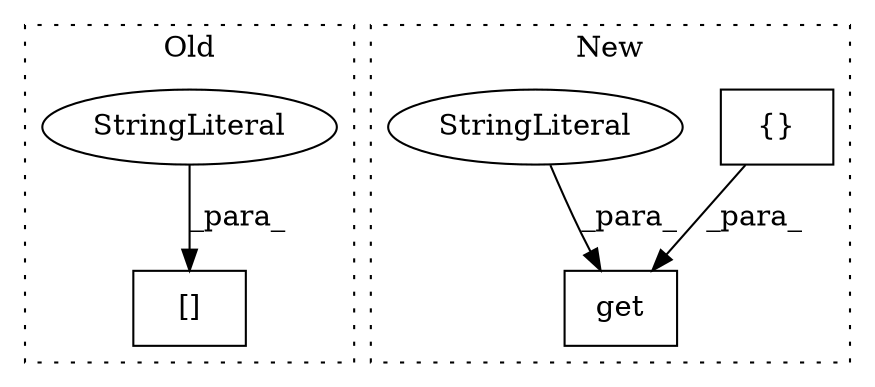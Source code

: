 digraph G {
subgraph cluster0 {
1 [label="[]" a="2" s="2285,2301" l="10,1" shape="box"];
3 [label="StringLiteral" a="45" s="2295" l="6" shape="ellipse"];
label = "Old";
style="dotted";
}
subgraph cluster1 {
2 [label="{}" a="4" s="2603,2605" l="1,1" shape="box"];
4 [label="get" a="32" s="2583,2606" l="4,1" shape="box"];
5 [label="StringLiteral" a="45" s="2587" l="6" shape="ellipse"];
label = "New";
style="dotted";
}
2 -> 4 [label="_para_"];
3 -> 1 [label="_para_"];
5 -> 4 [label="_para_"];
}